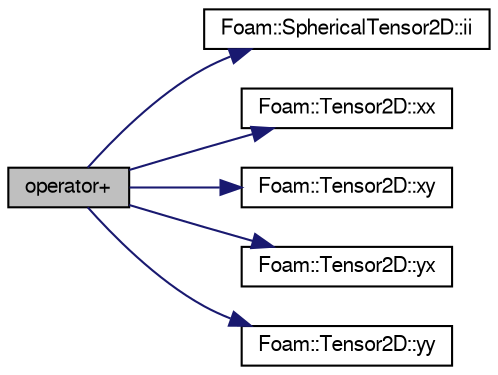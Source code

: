 digraph "operator+"
{
  bgcolor="transparent";
  edge [fontname="FreeSans",fontsize="10",labelfontname="FreeSans",labelfontsize="10"];
  node [fontname="FreeSans",fontsize="10",shape=record];
  rankdir="LR";
  Node128543 [label="operator+",height=0.2,width=0.4,color="black", fillcolor="grey75", style="filled", fontcolor="black"];
  Node128543 -> Node128544 [color="midnightblue",fontsize="10",style="solid",fontname="FreeSans"];
  Node128544 [label="Foam::SphericalTensor2D::ii",height=0.2,width=0.4,color="black",URL="$a28210.html#a8a6ef975bcb1f17d9cd0457417bcac47"];
  Node128543 -> Node128545 [color="midnightblue",fontsize="10",style="solid",fontname="FreeSans"];
  Node128545 [label="Foam::Tensor2D::xx",height=0.2,width=0.4,color="black",URL="$a28390.html#a1b97c7c1ed81b4fb23da8dcb71a8cd2a"];
  Node128543 -> Node128546 [color="midnightblue",fontsize="10",style="solid",fontname="FreeSans"];
  Node128546 [label="Foam::Tensor2D::xy",height=0.2,width=0.4,color="black",URL="$a28390.html#aab470ae2a5eeac8c33a7b6abac6b39b3"];
  Node128543 -> Node128547 [color="midnightblue",fontsize="10",style="solid",fontname="FreeSans"];
  Node128547 [label="Foam::Tensor2D::yx",height=0.2,width=0.4,color="black",URL="$a28390.html#a217bb42e2157c7914d7ebb0ffb730b7d"];
  Node128543 -> Node128548 [color="midnightblue",fontsize="10",style="solid",fontname="FreeSans"];
  Node128548 [label="Foam::Tensor2D::yy",height=0.2,width=0.4,color="black",URL="$a28390.html#aba9d77023a5662b9c2d3639d5de555a0"];
}
